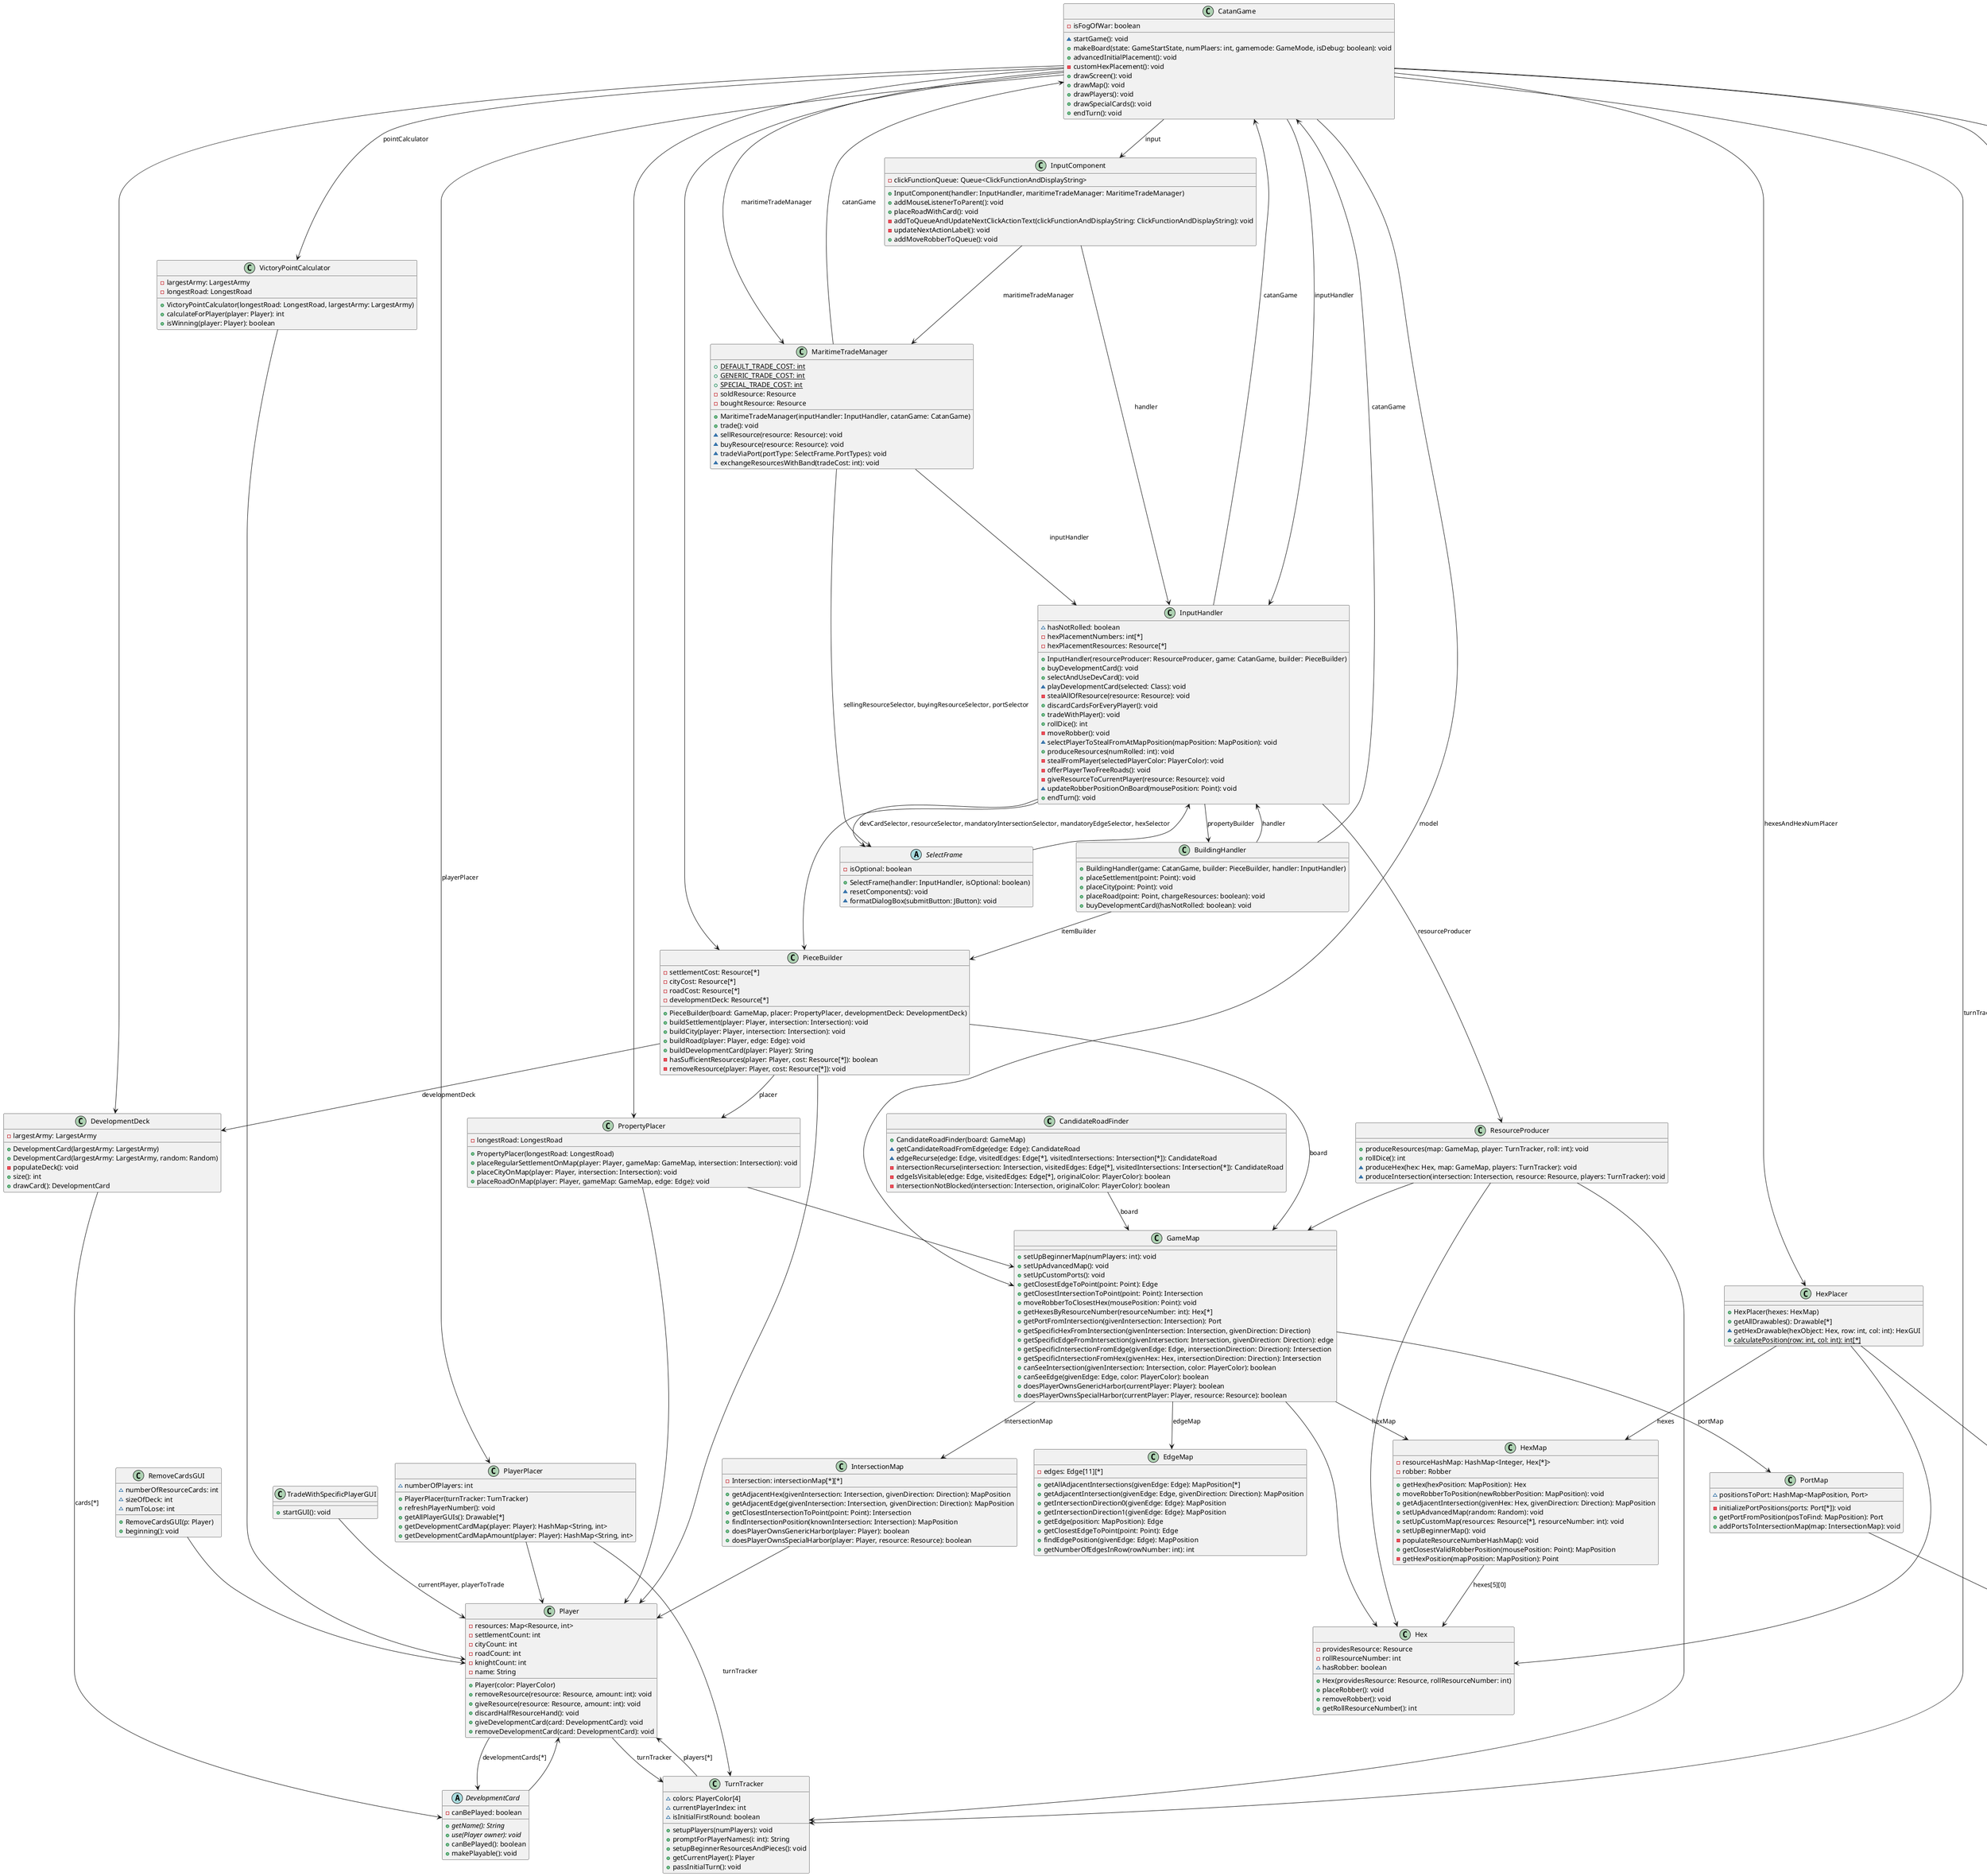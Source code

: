 @startuml
'Greatly reduced for readability'

class CandidateRoadFinder
{
    +CandidateRoadFinder(board: GameMap)
    ~getCandidateRoadFromEdge(edge: Edge): CandidateRoad
    ~edgeRecurse(edge: Edge, visitedEdges: Edge[*], visitedIntersections: Intersection[*]): CandidateRoad
    -intersectionRecurse(intersection: Intersection, visitedEdges: Edge[*], visitedIntersections: Intersection[*]): CandidateRoad
    -edgeIsVisitable(edge: Edge, visitedEdges: Edge[*], originalColor: PlayerColor): boolean
    -intersectionNotBlocked(intersection: Intersection, originalColor: PlayerColor): boolean
}
CandidateRoadFinder --> GameMap: board

abstract class DevelopmentCard
{
    -canBePlayed: boolean
    +{abstract}getName(): String
    +{abstract}use(Player owner): void
    +canBePlayed(): boolean
    +makePlayable(): void
}
DevelopmentCard --> Player

class DevelopmentDeck
{
    -largestArmy: LargestArmy
    +DevelopmentCard(largestArmy: LargestArmy)
    +DevelopmentCard(largestArmy: LargestArmy, random: Random)
    -populateDeck(): void
    +size(): int
    +drawCard(): DevelopmentCard
}
DevelopmentDeck --> DevelopmentCard: cards[*]

class EdgeMap
{
    -edges: Edge[11][*]
    +getAllAdjacentIntersections(givenEdge: Edge): MapPosition[*]
    +getAdjacentIntersection(givenEdge: Edge, givenDirection: Direction): MapPosition
    +getIntersectionDirection0(givenEdge: Edge): MapPosition
    +getIntersectionDirection1(givenEdge: Edge): MapPosition
    +getEdge(position: MapPosition): Edge
    +getClosestEdgeToPoint(point: Point): Edge
    +findEdgePosition(givenEdge: Edge): MapPosition
    +getNumberOfEdgesInRow(rowNumber: int): int
}

class GameMap
{
    +setUpBeginnerMap(numPlayers: int): void
    +setUpAdvancedMap(): void
    +setUpCustomPorts(): void
    +getClosestEdgeToPoint(point: Point): Edge
    +getClosestIntersectionToPoint(point: Point): Intersection
    +moveRobberToClosestHex(mousePosition: Point): void
    +getHexesByResourceNumber(resourceNumber: int): Hex[*]
    +getPortFromIntersection(givenIntersection: Intersection): Port
    +getSpecificHexFromIntersection(givenIntersection: Intersection, givenDirection: Direction)
    +getSpecificEdgeFromIntersection(givenIntersection: Intersection, givenDirection: Direction): edge
    +getSpecificIntersectionFromEdge(givenEdge: Edge, intersectionDirection: Direction): Intersection
    +getSpecificIntersectionFromHex(givenHex: Hex, intersectionDirection: Direction): Intersection
    +canSeeIntersection(givenIntersection: Intersection, color: PlayerColor): boolean
    +canSeeEdge(givenEdge: Edge, color: PlayerColor): boolean
    +doesPlayerOwnsGenericHarbor(currentPlayer: Player): boolean
    +doesPlayerOwnsSpecialHarbor(currentPlayer: Player, resource: Resource): boolean
}
GameMap --> HexMap: hexMap
GameMap --> IntersectionMap: intersectionMap
GameMap --> EdgeMap: edgeMap
GameMap --> PortMap: portMap
GameMap --> Hex

class Hex
{
    -providesResource: Resource
    -rollResourceNumber: int
    ~hasRobber: boolean
    +Hex(providesResource: Resource, rollResourceNumber: int)
    +placeRobber(): void
    +removeRobber(): void
    +getRollResourceNumber(): int
}

class HexMap
{
    -resourceHashMap: HashMap<Integer, Hex[*]>
    -robber: Robber
    +getHex(hexPosition: MapPosition): Hex
    +moveRobberToPosition(newRobberPosition: MapPosition): void
    +getAdjacentIntersection(givenHex: Hex, givenDirection: Direction): MapPosition
    +setUpAdvancedMap(random: Random): void
    +setUpCustomMap(resources: Resource[*], resourceNumber: int): void
    +setUpBeginnerMap(): void
    -populateResourceNumberHashMap(): void
    +getClosestValidRobberPosition(mousePosition: Point): MapPosition
    -getHexPosition(mapPosition: MapPosition): Point
}
HexMap --> Hex: hexes[5][0]

class IntersectionMap
{
    -Intersection: intersectionMap[*][*]
    +getAdjacentHex(givenIntersection: Intersection, givenDirection: Direction): MapPosition
    +getAdjacentEdge(givenIntersection: Intersection, givenDirection: Direction): MapPosition
    +getClosestIntersectionToPoint(point: Point): Intersection
    +findIntersectionPosition(knownIntersection: Intersection): MapPosition
    +doesPlayerOwnsGenericHarbor(player: Player): boolean
    +doesPlayerOwnsSpecialHarbor(player: Player, resource: Resource): boolean
}
IntersectionMap --> Player

class PieceBuilder
{
    -settlementCost: Resource[*]
    -cityCost: Resource[*]
    -roadCost: Resource[*]
    -developmentDeck: Resource[*]
    +PieceBuilder(board: GameMap, placer: PropertyPlacer, developmentDeck: DevelopmentDeck)
    +buildSettlement(player: Player, intersection: Intersection): void
    +buildCity(player: Player, intersection: Intersection): void
    +buildRoad(player: Player, edge: Edge): void
    +buildDevelopmentCard(player: Player): String
    -hasSufficientResources(player: Player, cost: Resource[*]): boolean
    -removeResource(player: Player, cost: Resource[*]): void
}
PieceBuilder --> GameMap: board
PieceBuilder --> PropertyPlacer: placer
PieceBuilder --> DevelopmentDeck: developmentDeck
PieceBuilder --> Player

class Player
{
    -resources: Map<Resource, int>
    -settlementCount: int
    -cityCount: int
    -roadCount: int
    -knightCount: int
    -name: String
    +Player(color: PlayerColor)
    +removeResource(resource: Resource, amount: int): void
    +giveResource(resource: Resource, amount: int): void
    +discardHalfResourceHand(): void
    +giveDevelopmentCard(card: DevelopmentCard): void
    +removeDevelopmentCard(card: DevelopmentCard): void
}
Player --> DevelopmentCard: developmentCards[*]
Player --> TurnTracker: turnTracker

interface Port
{
    +tradeRatioXto1ForResource(resourceOffering): int
}

class PortMap
{
    ~positionsToPort: HashMap<MapPosition, Port>
    -initializePortPositions(ports: Port[*]): void
    +getPortFromPosition(posToFind: MapPosition): Port
    +addPortsToIntersectionMap(map: IntersectionMap): void
}
PortMap --> Port

class PropertyPlacer
{
    -longestRoad: LongestRoad
    +PropertyPlacer(longestRoad: LongestRoad)
    +placeRegularSettlementOnMap(player: Player, gameMap: GameMap, intersection: Intersection): void
    +placeCityOnMap(player: Player, intersection: Intersection): void
    +placeRoadOnMap(player: Player, gameMap: GameMap, edge: Edge): void
}
PropertyPlacer --> Player
PropertyPlacer --> GameMap

class ResourceProducer
{
    +produceResources(map: GameMap, player: TurnTracker, roll: int): void
    +rollDice(): int
    ~produceHex(hex: Hex, map: GameMap, players: TurnTracker): void
    ~produceIntersection(intersection: Intersection, resource: Resource, players: TurnTracker): void
}
ResourceProducer --> GameMap
ResourceProducer --> TurnTracker
ResourceProducer --> Hex

class TurnTracker
{
    ~colors: PlayerColor[4]
    ~currentPlayerIndex: int
    ~isInitialFirstRound: boolean
    +setupPlayers(numPlayers): void
    +promptForPlayerNames(i: int): String
    +setupBeginnerResourcesAndPieces(): void
    +getCurrentPlayer(): Player
    +passInitialTurn(): void
}
TurnTracker --> Player: players[*]

class VictoryPointCalculator
{
    -largestArmy: LargestArmy
    -longestRoad: LongestRoad
    +VictoryPointCalculator(longestRoad: LongestRoad, largestArmy: LargestArmy)
    +calculateForPlayer(player: Player): int
    +isWinning(player: Player): boolean
}
VictoryPointCalculator --> Player

abstract class Drawable
{
    ~xCoord: int
    ~yCoord: int
    +drawComponent(g: Graphics)
    +{abstract} getShape(): Shape
}

class DrawablePort extends Drawable
{
    -mapPosition: MapPosition
    +DrawablePort(port: Port, pos: MapPosition, x: int, y: int)
}
DrawablePort --> Port: port

class EdgeGUI extends Drawable
{
    ~direction: EdgeDirection
    EdgeGUI(playerColor: PlayerColor, x: int, y: int, direction: EdgeDirection)
}

class GameBoard
{
    +fullResetMap(): void
    +drawFullMap(): void
    +drawProperty(): void
    +clearScreen(): void
    +drawIntersections(): void
    +drawEdges(): void
    ~paintComponent(g: Graphics): void
    -drawObjects(g: Graphics, objects: Drawable[*]): void
    +showPopup(): void
}
GameBoard --> Drawable: hexesAndNumbersToDraw[*], propertyToDraw[*], playersToDraw[*], portsToDraw[*]

class GameOptionSelector
{
    -selectedState: GameStartState
    -selectedGameMode: GameMode
    -numPlayers: int
    +getOptionsFromUser(catanController: CatanGame): void
}

class HexGUI extends Drawable
{
    resourceToColor: Resource
    +HexGUI(resource: Resource, x: int, y: int)
}

class InputComponent
{
    -clickFunctionQueue: Queue<ClickFunctionAndDisplayString>
    +InputComponent(handler: InputHandler, maritimeTradeManager: MaritimeTradeManager)
    +addMouseListenerToParent(): void
    +placeRoadWithCard(): void
    -addToQueueAndUpdateNextClickActionText(clickFunctionAndDisplayString: ClickFunctionAndDisplayString): void
    -updateNextActionLabel(): void
    +addMoveRobberToQueue(): void
}
InputComponent --> InputHandler: handler
InputComponent --> MaritimeTradeManager: maritimeTradeManager

class PlayerGUI extends Drawable
{
    -numOfEachResource: HashMap<Resource, int>
    -numOfEachDevelopmentCard: HashMap<String, int>
    ~playerPosition: int
    -playerName: String
    +PlayerGUI(colorOfPlayer: Color, numPerResourceMap: HashMap<Resource, int>, numOfEachDevelopmentCard: HashMap<String, int>, position: int, playerOrder: int, playerName: String)
    -drawPlayerName(g2: Graphics2D): void
    -drawDevelopmentCards(g2: Graphics2D): void
    -drawResourceCards(g2: Graphics2D): void
}

class RemoveCardsGUI
{
    ~numberOfResourceCards: int
    ~sizeOfDeck: int
    ~numToLose: int
    +RemoveCardsGUI(p: Player)
    +beginning(): void
}
RemoveCardsGUI --> Player

abstract class SelectFrame
{
    -isOptional: boolean
    +SelectFrame(handler: InputHandler, isOptional: boolean)
    ~resetComponents(): void
    ~formatDialogBox(submitButton: JButton): void
}
SelectFrame --> InputHandler

class SettlementGUI extends Drawable
{
    +SettlementGUI(playerColor: PlayerColor, x: int, y: int, rotate: boolean)
}

class SpecialCardGUI extends Drawable
{
    ~order: int
    ~cardName: String
    +SpecialCardGUI(cardName: String, holderColor: Color, order: int)
}

class TradeWithSpecificPlayerGUI
{
    +startGUI(): void
}
TradeWithSpecificPlayerGUI --> Player: currentPlayer, playerToTrade

class BuildingHandler
{
    +BuildingHandler(game: CatanGame, builder: PieceBuilder, handler: InputHandler)
    +placeSettlement(point: Point): void
    +placeCity(point: Point): void
    +placeRoad(point: Point, chargeResources: boolean): void
    +buyDevelopmentCard((hasNotRolled: boolean): void
}
BuildingHandler --> CatanGame: catanGame
BuildingHandler --> PieceBuilder: itemBuilder
BuildingHandler --> InputHandler: handler

class CatanGame
{
    -isFogOfWar: boolean
    ~startGame(): void
    +makeBoard(state: GameStartState, numPlaers: int, gamemode: GameMode, isDebug: boolean): void
    +advancedInitialPlacement(): void
    -customHexPlacement(): void
    +drawScreen(): void
    +drawMap(): void
    +drawPlayers(): void
    +drawSpecialCards(): void
    +endTurn(): void
}
CatanGame --> GameBoard: gui
CatanGame --> InputComponent: input
CatanGame --> GameMap: model
CatanGame --> HexPlacer: hexesAndHexNumPlacer
CatanGame --> PlayerPlacer: playerPlacer
CatanGame --> TurnTracker: turnTracker
CatanGame --> GameOptionSelector: options
CatanGame --> MaritimeTradeManager: maritimeTradeManager
CatanGame --> InputHandler: inputHandler
CatanGame --> VictoryPointCalculator: pointCalculator
CatanGame --> PieceBuilder
CatanGame --> PropertyPlacer
CatanGame --> DevelopmentDeck

class HexPlacer
{
    +HexPlacer(hexes: HexMap)
    +getAllDrawables(): Drawable[*]
    ~getHexDrawable(hexObject: Hex, row: int, col: int): HexGUI
    +{static}calculatePosition(row: int, col: int): int[*]
}
HexPlacer --> HexMap: hexes
HexPlacer --> Hex
HexPlacer --> HexGUI

class InputHandler
{
    ~hasNotRolled: boolean
    -hexPlacementNumbers: int[*]
    -hexPlacementResources: Resource[*]
    +InputHandler(resourceProducer: ResourceProducer, game: CatanGame, builder: PieceBuilder)
    +buyDevelopmentCard(): void
    +selectAndUseDevCard(): void
    ~playDevelopmentCard(selected: Class): void
    -stealAllOfResource(resource: Resource): void
    +discardCardsForEveryPlayer(): void
    +tradeWithPlayer(): void
    +rollDice(): int
    -moveRobber(): void
    ~selectPlayerToStealFromAtMapPosition(mapPosition: MapPosition): void
    +produceResources(numRolled: int): void
    -stealFromPlayer(selectedPlayerColor: PlayerColor): void
    -offerPlayerTwoFreeRoads(): void
    -giveResourceToCurrentPlayer(resource: Resource): void
    ~updateRobberPositionOnBoard(mousePosition: Point): void
    +endTurn(): void
}
InputHandler --> SelectFrame: devCardSelector, resourceSelector, mandatoryIntersectionSelector, mandatoryEdgeSelector, hexSelector
InputHandler --> BuildingHandler: propertyBuilder
InputHandler --> ResourceProducer: resourceProducer
InputHandler --> CatanGame: catanGame
InputHandler --> PieceBuilder

class MaritimeTradeManager
{
    +{static} DEFAULT_TRADE_COST: int
    +{static} GENERIC_TRADE_COST: int
    +{static} SPECIAL_TRADE_COST: int
    -soldResource: Resource
    -boughtResource: Resource
    +MaritimeTradeManager(inputHandler: InputHandler, catanGame: CatanGame)
    +trade(): void
    ~sellResource(resource: Resource): void
    ~buyResource(resource: Resource): void
    ~tradeViaPort(portType: SelectFrame.PortTypes): void
    ~exchangeResourcesWithBand(tradeCost: int): void
}
MaritimeTradeManager --> InputHandler: inputHandler
MaritimeTradeManager --> CatanGame: catanGame
MaritimeTradeManager --> SelectFrame: sellingResourceSelector, buyingResourceSelector, portSelector

class PlayerPlacer
{
    ~numberOfPlayers: int
    +PlayerPlacer(turnTracker: TurnTracker)
    +refreshPlayerNumber(): void
    +getAllPlayerGUIs(): Drawable[*]
    +getDevelopmentCardMap(player: Player): HashMap<String, int>
    +getDevelopmentCardMapAmount(player: Player): HashMap<String, int>
}
PlayerPlacer --> TurnTracker: turnTracker
PlayerPlacer --> Player
@enduml